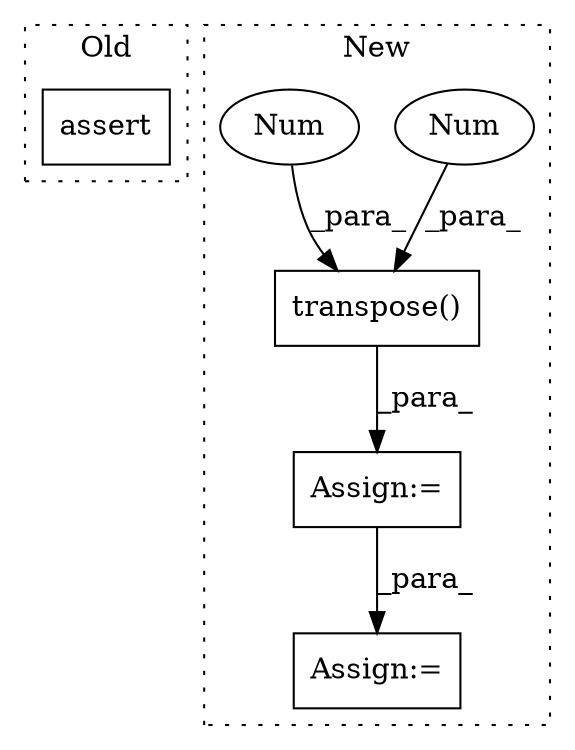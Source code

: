 digraph G {
subgraph cluster0 {
1 [label="assert" a="65" s="17399" l="7" shape="box"];
label = "Old";
style="dotted";
}
subgraph cluster1 {
2 [label="transpose()" a="75" s="18128,18168" l="30,1" shape="box"];
3 [label="Num" a="76" s="18158" l="1" shape="ellipse"];
4 [label="Num" a="76" s="18167" l="1" shape="ellipse"];
5 [label="Assign:=" a="68" s="18125" l="3" shape="box"];
6 [label="Assign:=" a="68" s="18333" l="3" shape="box"];
label = "New";
style="dotted";
}
2 -> 5 [label="_para_"];
3 -> 2 [label="_para_"];
4 -> 2 [label="_para_"];
5 -> 6 [label="_para_"];
}